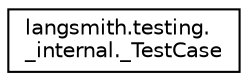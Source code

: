 digraph "Graphical Class Hierarchy"
{
 // LATEX_PDF_SIZE
  edge [fontname="Helvetica",fontsize="10",labelfontname="Helvetica",labelfontsize="10"];
  node [fontname="Helvetica",fontsize="10",shape=record];
  rankdir="LR";
  Node0 [label="langsmith.testing.\l_internal._TestCase",height=0.2,width=0.4,color="black", fillcolor="white", style="filled",URL="$classlangsmith_1_1testing_1_1__internal_1_1__TestCase.html",tooltip=" "];
}
